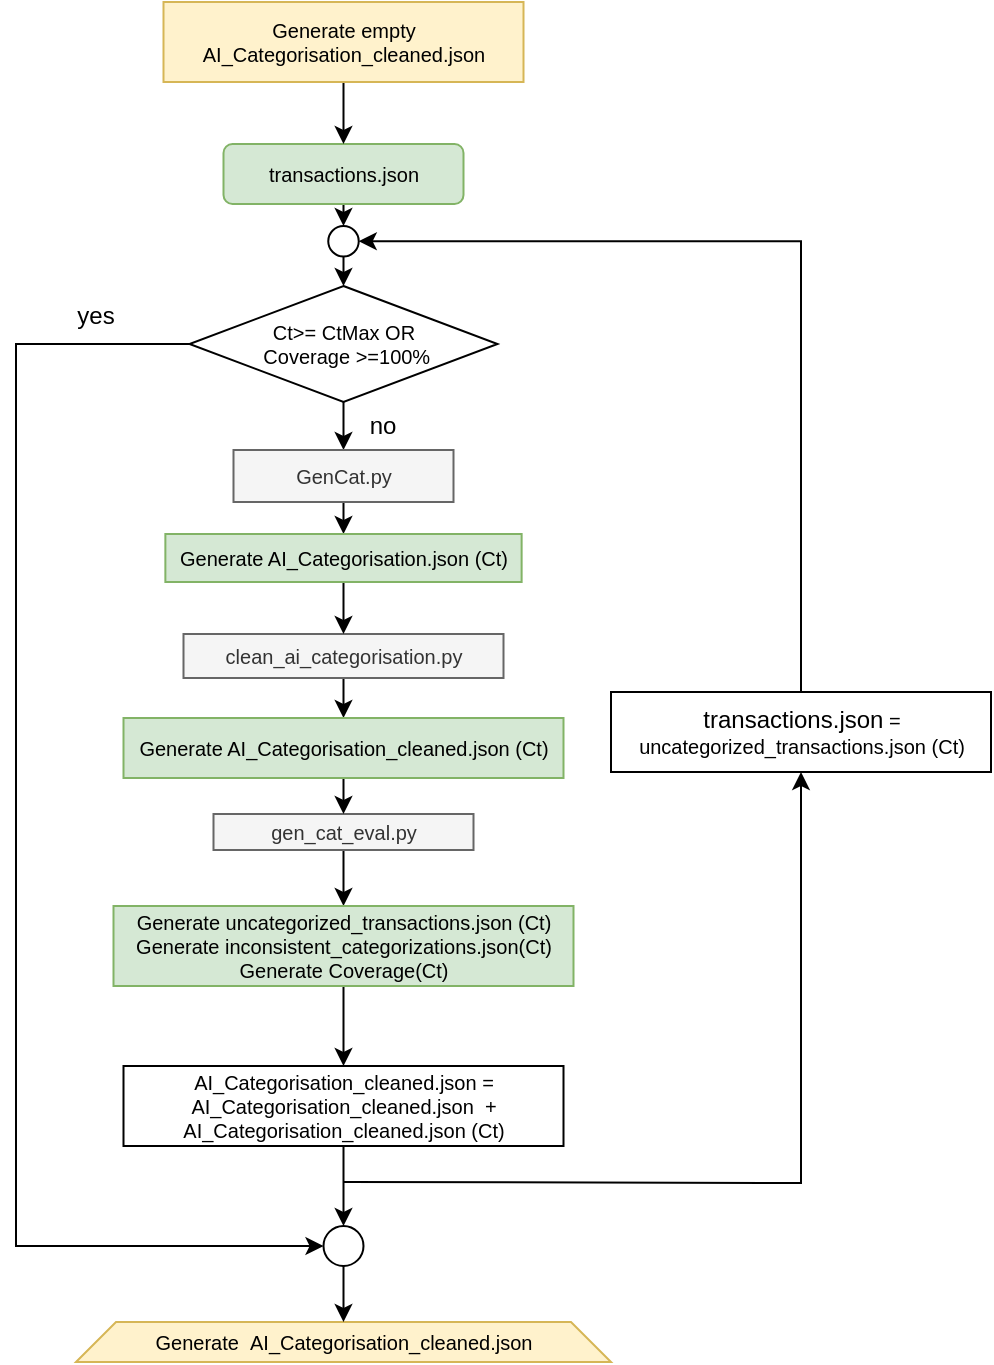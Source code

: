 <mxfile version="28.0.4">
  <diagram name="Page-1" id="WlHuQ_RKHq7Yznqo7h_7">
    <mxGraphModel dx="1188" dy="808" grid="1" gridSize="10" guides="1" tooltips="1" connect="1" arrows="1" fold="1" page="1" pageScale="1" pageWidth="827" pageHeight="1169" math="0" shadow="0">
      <root>
        <mxCell id="0" />
        <mxCell id="1" parent="0" />
        <mxCell id="NdLyIipKTZL6H0zGAYYs-1" value="&lt;span style=&quot;font-size: 10px;&quot;&gt;Generate&amp;nbsp;&amp;nbsp;&lt;/span&gt;&lt;span style=&quot;font-size: 10px;&quot;&gt;AI_Categorisation_cleaned.json&lt;/span&gt;" style="shape=trapezoid;perimeter=trapezoidPerimeter;whiteSpace=wrap;html=1;fixedSize=1;fillColor=#fff2cc;strokeColor=#d6b656;" parent="1" vertex="1">
          <mxGeometry x="320" y="730" width="267.5" height="20" as="geometry" />
        </mxCell>
        <mxCell id="NdLyIipKTZL6H0zGAYYs-27" style="edgeStyle=orthogonalEdgeStyle;rounded=0;orthogonalLoop=1;jettySize=auto;html=1;exitX=0.5;exitY=1;exitDx=0;exitDy=0;entryX=0.5;entryY=0;entryDx=0;entryDy=0;" parent="1" source="NdLyIipKTZL6H0zGAYYs-2" target="NdLyIipKTZL6H0zGAYYs-4" edge="1">
          <mxGeometry relative="1" as="geometry" />
        </mxCell>
        <mxCell id="varHAquxJkbPKC8EKj0b-4" style="edgeStyle=orthogonalEdgeStyle;rounded=0;orthogonalLoop=1;jettySize=auto;html=1;exitX=0;exitY=0.5;exitDx=0;exitDy=0;entryX=0;entryY=0.5;entryDx=0;entryDy=0;" edge="1" parent="1" source="NdLyIipKTZL6H0zGAYYs-2" target="NdLyIipKTZL6H0zGAYYs-23">
          <mxGeometry relative="1" as="geometry">
            <Array as="points">
              <mxPoint x="290" y="241" />
              <mxPoint x="290" y="692" />
            </Array>
          </mxGeometry>
        </mxCell>
        <mxCell id="NdLyIipKTZL6H0zGAYYs-2" value="Ct&amp;gt;= CtMax OR&lt;div&gt;&amp;nbsp;Coverage &amp;gt;=100%&lt;/div&gt;" style="rhombus;whiteSpace=wrap;html=1;fontSize=10;" parent="1" vertex="1">
          <mxGeometry x="376.75" y="212" width="154" height="58" as="geometry" />
        </mxCell>
        <mxCell id="NdLyIipKTZL6H0zGAYYs-20" style="edgeStyle=orthogonalEdgeStyle;rounded=0;orthogonalLoop=1;jettySize=auto;html=1;exitX=0.5;exitY=1;exitDx=0;exitDy=0;entryX=0.5;entryY=0;entryDx=0;entryDy=0;" parent="1" source="NdLyIipKTZL6H0zGAYYs-3" target="NdLyIipKTZL6H0zGAYYs-19" edge="1">
          <mxGeometry relative="1" as="geometry" />
        </mxCell>
        <mxCell id="NdLyIipKTZL6H0zGAYYs-3" value="transactions.json" style="rounded=1;whiteSpace=wrap;html=1;fontSize=10;fillColor=#d5e8d4;strokeColor=#82b366;" parent="1" vertex="1">
          <mxGeometry x="393.75" y="141" width="120" height="30" as="geometry" />
        </mxCell>
        <mxCell id="NdLyIipKTZL6H0zGAYYs-32" style="edgeStyle=orthogonalEdgeStyle;rounded=0;orthogonalLoop=1;jettySize=auto;html=1;exitX=0.5;exitY=1;exitDx=0;exitDy=0;entryX=0.5;entryY=0;entryDx=0;entryDy=0;" parent="1" target="NdLyIipKTZL6H0zGAYYs-31" edge="1">
          <mxGeometry relative="1" as="geometry">
            <mxPoint x="453.75" y="320" as="sourcePoint" />
          </mxGeometry>
        </mxCell>
        <mxCell id="NdLyIipKTZL6H0zGAYYs-4" value="GenCat.py" style="rounded=0;whiteSpace=wrap;html=1;fontSize=10;fillColor=#f5f5f5;fontColor=#333333;strokeColor=#666666;" parent="1" vertex="1">
          <mxGeometry x="398.75" y="294" width="110" height="26" as="geometry" />
        </mxCell>
        <mxCell id="NdLyIipKTZL6H0zGAYYs-13" style="edgeStyle=orthogonalEdgeStyle;rounded=0;orthogonalLoop=1;jettySize=auto;html=1;exitX=0.5;exitY=1;exitDx=0;exitDy=0;entryX=0.5;entryY=0;entryDx=0;entryDy=0;fontSize=10;" parent="1" source="NdLyIipKTZL6H0zGAYYs-5" target="NdLyIipKTZL6H0zGAYYs-12" edge="1">
          <mxGeometry relative="1" as="geometry" />
        </mxCell>
        <mxCell id="NdLyIipKTZL6H0zGAYYs-5" value="clean_ai_categorisation.py" style="rounded=0;whiteSpace=wrap;html=1;fontSize=10;fillColor=#f5f5f5;fontColor=#333333;strokeColor=#666666;" parent="1" vertex="1">
          <mxGeometry x="373.75" y="386" width="160" height="22" as="geometry" />
        </mxCell>
        <mxCell id="NdLyIipKTZL6H0zGAYYs-18" style="edgeStyle=orthogonalEdgeStyle;rounded=0;orthogonalLoop=1;jettySize=auto;html=1;exitX=0.5;exitY=1;exitDx=0;exitDy=0;entryX=0.5;entryY=0;entryDx=0;entryDy=0;fontSize=10;" parent="1" source="NdLyIipKTZL6H0zGAYYs-6" target="NdLyIipKTZL6H0zGAYYs-3" edge="1">
          <mxGeometry relative="1" as="geometry" />
        </mxCell>
        <mxCell id="NdLyIipKTZL6H0zGAYYs-6" value="Generate empty AI_Categorisation_cleaned.json" style="rounded=0;whiteSpace=wrap;html=1;fontSize=10;fillColor=#fff2cc;strokeColor=#d6b656;" parent="1" vertex="1">
          <mxGeometry x="363.75" y="70" width="180" height="40" as="geometry" />
        </mxCell>
        <mxCell id="NdLyIipKTZL6H0zGAYYs-11" style="edgeStyle=orthogonalEdgeStyle;rounded=0;orthogonalLoop=1;jettySize=auto;html=1;exitX=0.5;exitY=1;exitDx=0;exitDy=0;entryX=0.5;entryY=0;entryDx=0;entryDy=0;fontSize=10;" parent="1" source="NdLyIipKTZL6H0zGAYYs-7" target="NdLyIipKTZL6H0zGAYYs-10" edge="1">
          <mxGeometry relative="1" as="geometry" />
        </mxCell>
        <mxCell id="NdLyIipKTZL6H0zGAYYs-7" value="gen_cat_eval.py" style="rounded=0;whiteSpace=wrap;html=1;fontSize=10;fillColor=#f5f5f5;fontColor=#333333;strokeColor=#666666;" parent="1" vertex="1">
          <mxGeometry x="388.75" y="476" width="130" height="18" as="geometry" />
        </mxCell>
        <mxCell id="NdLyIipKTZL6H0zGAYYs-34" style="edgeStyle=orthogonalEdgeStyle;rounded=0;orthogonalLoop=1;jettySize=auto;html=1;exitX=0.5;exitY=1;exitDx=0;exitDy=0;entryX=0.5;entryY=0;entryDx=0;entryDy=0;" parent="1" source="NdLyIipKTZL6H0zGAYYs-9" target="NdLyIipKTZL6H0zGAYYs-23" edge="1">
          <mxGeometry relative="1" as="geometry" />
        </mxCell>
        <mxCell id="NdLyIipKTZL6H0zGAYYs-9" value="AI_Categorisation_cleaned.json = AI_Categorisation_cleaned.json&amp;nbsp; + AI_Categorisation_cleaned.json (Ct)" style="whiteSpace=wrap;html=1;fontSize=10;" parent="1" vertex="1">
          <mxGeometry x="343.75" y="602" width="220" height="40" as="geometry" />
        </mxCell>
        <mxCell id="NdLyIipKTZL6H0zGAYYs-14" style="edgeStyle=orthogonalEdgeStyle;rounded=0;orthogonalLoop=1;jettySize=auto;html=1;exitX=0.5;exitY=1;exitDx=0;exitDy=0;fontSize=10;" parent="1" source="NdLyIipKTZL6H0zGAYYs-10" target="NdLyIipKTZL6H0zGAYYs-9" edge="1">
          <mxGeometry relative="1" as="geometry" />
        </mxCell>
        <mxCell id="NdLyIipKTZL6H0zGAYYs-10" value="Generate&amp;nbsp;uncategorized_transactions.json (Ct)&lt;div&gt;Generate inconsistent_categorizations.json(Ct)&lt;/div&gt;&lt;div&gt;&lt;span style=&quot;background-color: transparent; color: light-dark(rgb(0, 0, 0), rgb(255, 255, 255));&quot;&gt;Generate&lt;/span&gt;&lt;span style=&quot;background-color: transparent; color: light-dark(rgb(0, 0, 0), rgb(255, 255, 255));&quot;&gt;&amp;nbsp;&lt;/span&gt;Coverage(Ct)&lt;/div&gt;" style="whiteSpace=wrap;html=1;fontSize=10;fillColor=#d5e8d4;strokeColor=#82b366;" parent="1" vertex="1">
          <mxGeometry x="338.75" y="522" width="230" height="40" as="geometry" />
        </mxCell>
        <mxCell id="NdLyIipKTZL6H0zGAYYs-30" style="edgeStyle=orthogonalEdgeStyle;rounded=0;orthogonalLoop=1;jettySize=auto;html=1;exitX=0.5;exitY=1;exitDx=0;exitDy=0;entryX=0.5;entryY=0;entryDx=0;entryDy=0;" parent="1" source="NdLyIipKTZL6H0zGAYYs-12" target="NdLyIipKTZL6H0zGAYYs-7" edge="1">
          <mxGeometry relative="1" as="geometry" />
        </mxCell>
        <mxCell id="NdLyIipKTZL6H0zGAYYs-12" value="Generate AI_Categorisation_cleaned.json (Ct)" style="whiteSpace=wrap;html=1;fontSize=10;fillColor=#d5e8d4;strokeColor=#82b366;" parent="1" vertex="1">
          <mxGeometry x="343.75" y="428" width="220" height="30" as="geometry" />
        </mxCell>
        <mxCell id="NdLyIipKTZL6H0zGAYYs-36" style="edgeStyle=orthogonalEdgeStyle;rounded=0;orthogonalLoop=1;jettySize=auto;html=1;exitX=0.5;exitY=0;exitDx=0;exitDy=0;entryX=1;entryY=0.5;entryDx=0;entryDy=0;" parent="1" source="NdLyIipKTZL6H0zGAYYs-15" target="NdLyIipKTZL6H0zGAYYs-19" edge="1">
          <mxGeometry relative="1" as="geometry" />
        </mxCell>
        <mxCell id="NdLyIipKTZL6H0zGAYYs-15" value="&lt;span style=&quot;font-size: 12px;&quot;&gt;transactions.json&lt;/span&gt;&amp;nbsp;= uncategorized_transactions.json (Ct)" style="whiteSpace=wrap;html=1;fontSize=10;" parent="1" vertex="1">
          <mxGeometry x="587.5" y="415" width="190" height="40" as="geometry" />
        </mxCell>
        <mxCell id="NdLyIipKTZL6H0zGAYYs-21" style="edgeStyle=orthogonalEdgeStyle;rounded=0;orthogonalLoop=1;jettySize=auto;html=1;exitX=0.5;exitY=1;exitDx=0;exitDy=0;entryX=0.5;entryY=0;entryDx=0;entryDy=0;" parent="1" source="NdLyIipKTZL6H0zGAYYs-19" target="NdLyIipKTZL6H0zGAYYs-2" edge="1">
          <mxGeometry relative="1" as="geometry" />
        </mxCell>
        <mxCell id="NdLyIipKTZL6H0zGAYYs-19" value="" style="ellipse;whiteSpace=wrap;html=1;aspect=fixed;" parent="1" vertex="1">
          <mxGeometry x="446.125" y="182" width="15.25" height="15.25" as="geometry" />
        </mxCell>
        <mxCell id="varHAquxJkbPKC8EKj0b-2" style="edgeStyle=orthogonalEdgeStyle;rounded=0;orthogonalLoop=1;jettySize=auto;html=1;entryX=0.5;entryY=1;entryDx=0;entryDy=0;" edge="1" parent="1" target="NdLyIipKTZL6H0zGAYYs-15">
          <mxGeometry relative="1" as="geometry">
            <mxPoint x="454" y="660" as="sourcePoint" />
          </mxGeometry>
        </mxCell>
        <mxCell id="varHAquxJkbPKC8EKj0b-3" style="edgeStyle=orthogonalEdgeStyle;rounded=0;orthogonalLoop=1;jettySize=auto;html=1;exitX=0.5;exitY=1;exitDx=0;exitDy=0;entryX=0.5;entryY=0;entryDx=0;entryDy=0;" edge="1" parent="1" source="NdLyIipKTZL6H0zGAYYs-23" target="NdLyIipKTZL6H0zGAYYs-1">
          <mxGeometry relative="1" as="geometry" />
        </mxCell>
        <mxCell id="NdLyIipKTZL6H0zGAYYs-23" value="" style="ellipse;whiteSpace=wrap;html=1;aspect=fixed;" parent="1" vertex="1">
          <mxGeometry x="443.75" y="682" width="20" height="20" as="geometry" />
        </mxCell>
        <mxCell id="NdLyIipKTZL6H0zGAYYs-33" style="edgeStyle=orthogonalEdgeStyle;rounded=0;orthogonalLoop=1;jettySize=auto;html=1;exitX=0.5;exitY=1;exitDx=0;exitDy=0;entryX=0.5;entryY=0;entryDx=0;entryDy=0;" parent="1" source="NdLyIipKTZL6H0zGAYYs-31" target="NdLyIipKTZL6H0zGAYYs-5" edge="1">
          <mxGeometry relative="1" as="geometry" />
        </mxCell>
        <mxCell id="NdLyIipKTZL6H0zGAYYs-31" value="Generate AI_Categorisation.json (Ct)" style="whiteSpace=wrap;html=1;fontSize=10;fillColor=#d5e8d4;strokeColor=#82b366;" parent="1" vertex="1">
          <mxGeometry x="364.685" y="336" width="178.13" height="24" as="geometry" />
        </mxCell>
        <mxCell id="varHAquxJkbPKC8EKj0b-6" value="yes" style="text;html=1;align=center;verticalAlign=middle;whiteSpace=wrap;rounded=0;" vertex="1" parent="1">
          <mxGeometry x="300" y="212" width="60" height="30" as="geometry" />
        </mxCell>
        <mxCell id="varHAquxJkbPKC8EKj0b-7" value="no" style="text;html=1;align=center;verticalAlign=middle;resizable=0;points=[];autosize=1;strokeColor=none;fillColor=none;" vertex="1" parent="1">
          <mxGeometry x="453" y="267" width="40" height="30" as="geometry" />
        </mxCell>
      </root>
    </mxGraphModel>
  </diagram>
</mxfile>
